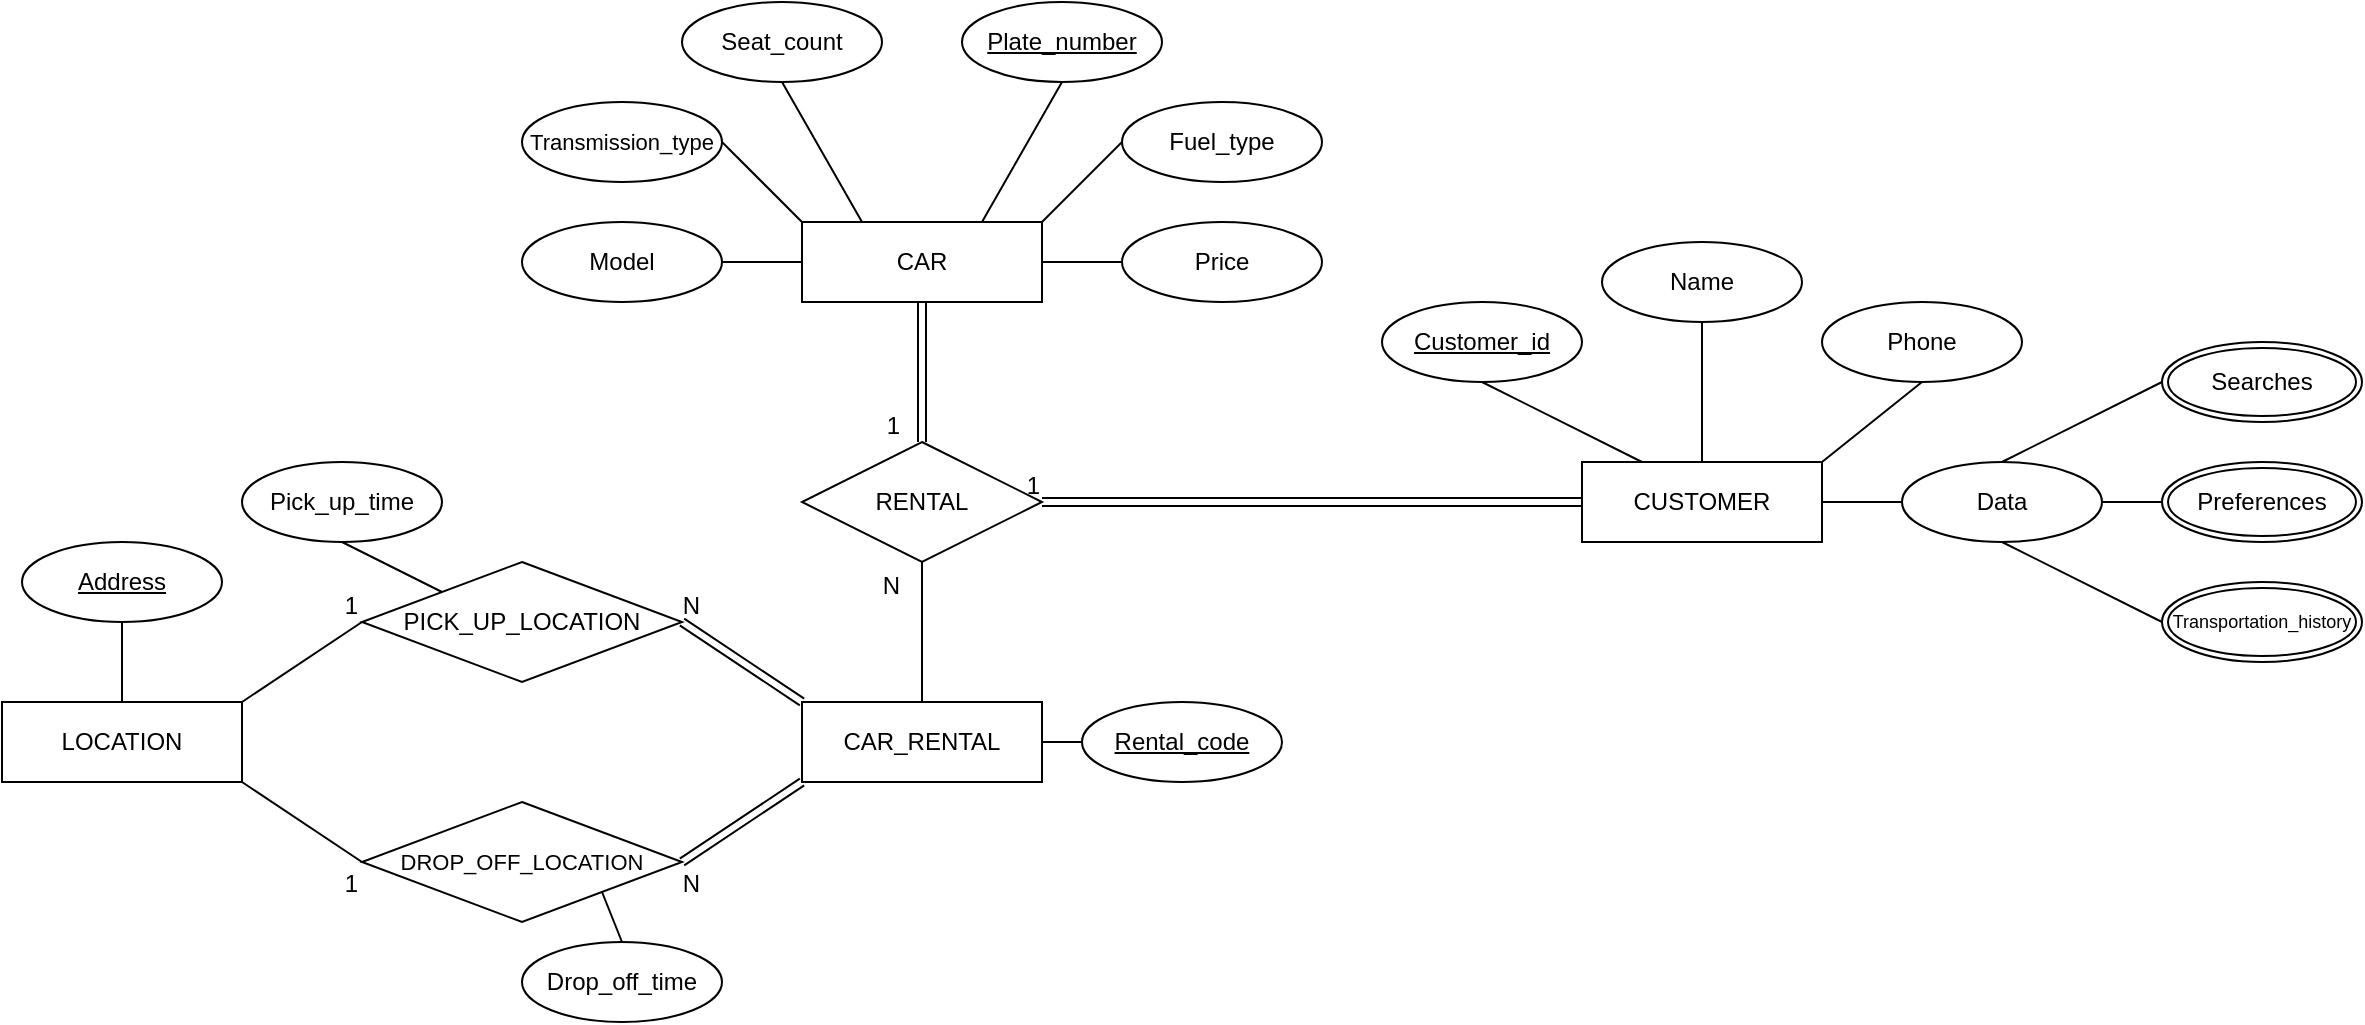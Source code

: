 <mxfile version="22.1.7" type="device">
  <diagram id="R2lEEEUBdFMjLlhIrx00" name="Page-1">
    <mxGraphModel dx="2234" dy="1990" grid="1" gridSize="10" guides="1" tooltips="1" connect="1" arrows="1" fold="1" page="0" pageScale="1" pageWidth="1100" pageHeight="850" background="none" math="0" shadow="0" extFonts="Permanent Marker^https://fonts.googleapis.com/css?family=Permanent+Marker">
      <root>
        <mxCell id="0" />
        <mxCell id="1" parent="0" />
        <mxCell id="6RxOzL9BOeaupxkpUc83-1" value="LOCATION" style="whiteSpace=wrap;html=1;align=center;" parent="1" vertex="1">
          <mxGeometry x="-520" y="-520" width="120" height="40" as="geometry" />
        </mxCell>
        <mxCell id="6RxOzL9BOeaupxkpUc83-3" value="PICK_UP_LOCATION" style="shape=rhombus;perimeter=rhombusPerimeter;whiteSpace=wrap;html=1;align=center;" parent="1" vertex="1">
          <mxGeometry x="-340" y="-590" width="160" height="60" as="geometry" />
        </mxCell>
        <mxCell id="6RxOzL9BOeaupxkpUc83-4" value="DROP_OFF_LOCATION" style="shape=rhombus;perimeter=rhombusPerimeter;whiteSpace=wrap;html=1;align=center;fontSize=11;" parent="1" vertex="1">
          <mxGeometry x="-340" y="-470" width="160" height="60" as="geometry" />
        </mxCell>
        <mxCell id="6RxOzL9BOeaupxkpUc83-5" value="Pick_up_time" style="ellipse;whiteSpace=wrap;html=1;align=center;" parent="1" vertex="1">
          <mxGeometry x="-400" y="-640" width="100" height="40" as="geometry" />
        </mxCell>
        <mxCell id="6RxOzL9BOeaupxkpUc83-6" value="Drop_off_time" style="ellipse;whiteSpace=wrap;html=1;align=center;" parent="1" vertex="1">
          <mxGeometry x="-260" y="-400" width="100" height="40" as="geometry" />
        </mxCell>
        <mxCell id="6RxOzL9BOeaupxkpUc83-7" value="" style="endArrow=none;html=1;rounded=0;exitX=1;exitY=1;exitDx=0;exitDy=0;entryX=0.5;entryY=0;entryDx=0;entryDy=0;" parent="1" source="6RxOzL9BOeaupxkpUc83-4" target="6RxOzL9BOeaupxkpUc83-6" edge="1">
          <mxGeometry relative="1" as="geometry">
            <mxPoint x="-110" y="-460" as="sourcePoint" />
            <mxPoint x="50" y="-460" as="targetPoint" />
          </mxGeometry>
        </mxCell>
        <mxCell id="6RxOzL9BOeaupxkpUc83-8" value="" style="endArrow=none;html=1;rounded=0;entryX=0;entryY=0;entryDx=0;entryDy=0;exitX=0.5;exitY=1;exitDx=0;exitDy=0;" parent="1" source="6RxOzL9BOeaupxkpUc83-5" target="6RxOzL9BOeaupxkpUc83-3" edge="1">
          <mxGeometry relative="1" as="geometry">
            <mxPoint x="-540" y="-590" as="sourcePoint" />
            <mxPoint x="-380" y="-590" as="targetPoint" />
          </mxGeometry>
        </mxCell>
        <mxCell id="6RxOzL9BOeaupxkpUc83-9" value="" style="endArrow=none;html=1;rounded=0;exitX=1;exitY=0;exitDx=0;exitDy=0;entryX=0;entryY=0.5;entryDx=0;entryDy=0;" parent="1" source="6RxOzL9BOeaupxkpUc83-1" target="6RxOzL9BOeaupxkpUc83-3" edge="1">
          <mxGeometry relative="1" as="geometry">
            <mxPoint x="-300" y="-510" as="sourcePoint" />
            <mxPoint x="-140" y="-510" as="targetPoint" />
          </mxGeometry>
        </mxCell>
        <mxCell id="6RxOzL9BOeaupxkpUc83-10" value="1" style="resizable=0;html=1;whiteSpace=wrap;align=right;verticalAlign=bottom;" parent="6RxOzL9BOeaupxkpUc83-9" connectable="0" vertex="1">
          <mxGeometry x="1" relative="1" as="geometry" />
        </mxCell>
        <mxCell id="6RxOzL9BOeaupxkpUc83-11" value="" style="endArrow=none;html=1;rounded=0;exitX=1;exitY=1;exitDx=0;exitDy=0;entryX=0;entryY=0.5;entryDx=0;entryDy=0;" parent="1" source="6RxOzL9BOeaupxkpUc83-1" target="6RxOzL9BOeaupxkpUc83-4" edge="1">
          <mxGeometry relative="1" as="geometry">
            <mxPoint x="-300" y="-510" as="sourcePoint" />
            <mxPoint x="-140" y="-510" as="targetPoint" />
          </mxGeometry>
        </mxCell>
        <mxCell id="6RxOzL9BOeaupxkpUc83-12" value="1" style="resizable=0;html=1;whiteSpace=wrap;align=right;verticalAlign=bottom;" parent="6RxOzL9BOeaupxkpUc83-11" connectable="0" vertex="1">
          <mxGeometry x="1" relative="1" as="geometry">
            <mxPoint y="20" as="offset" />
          </mxGeometry>
        </mxCell>
        <mxCell id="6RxOzL9BOeaupxkpUc83-13" value="" style="shape=link;html=1;rounded=0;exitX=0;exitY=0;exitDx=0;exitDy=0;entryX=1;entryY=0.5;entryDx=0;entryDy=0;" parent="1" target="6RxOzL9BOeaupxkpUc83-3" edge="1">
          <mxGeometry relative="1" as="geometry">
            <mxPoint x="-120" y="-520" as="sourcePoint" />
            <mxPoint x="-140" y="-510" as="targetPoint" />
          </mxGeometry>
        </mxCell>
        <mxCell id="6RxOzL9BOeaupxkpUc83-14" value="N" style="resizable=0;html=1;whiteSpace=wrap;align=right;verticalAlign=bottom;" parent="6RxOzL9BOeaupxkpUc83-13" connectable="0" vertex="1">
          <mxGeometry x="1" relative="1" as="geometry">
            <mxPoint x="10" as="offset" />
          </mxGeometry>
        </mxCell>
        <mxCell id="6RxOzL9BOeaupxkpUc83-15" value="" style="shape=link;html=1;rounded=0;entryX=1;entryY=0.5;entryDx=0;entryDy=0;exitX=0;exitY=1;exitDx=0;exitDy=0;" parent="1" target="6RxOzL9BOeaupxkpUc83-4" edge="1">
          <mxGeometry relative="1" as="geometry">
            <mxPoint x="-120" y="-480" as="sourcePoint" />
            <mxPoint x="-140" y="-510" as="targetPoint" />
          </mxGeometry>
        </mxCell>
        <mxCell id="6RxOzL9BOeaupxkpUc83-16" value="N" style="resizable=0;html=1;whiteSpace=wrap;align=right;verticalAlign=bottom;" parent="6RxOzL9BOeaupxkpUc83-15" connectable="0" vertex="1">
          <mxGeometry x="1" relative="1" as="geometry">
            <mxPoint x="10" y="20" as="offset" />
          </mxGeometry>
        </mxCell>
        <mxCell id="6RxOzL9BOeaupxkpUc83-17" value="Address" style="ellipse;whiteSpace=wrap;html=1;align=center;fontStyle=4;" parent="1" vertex="1">
          <mxGeometry x="-510" y="-600" width="100" height="40" as="geometry" />
        </mxCell>
        <mxCell id="6RxOzL9BOeaupxkpUc83-20" value="" style="endArrow=none;html=1;rounded=0;exitX=0.5;exitY=1;exitDx=0;exitDy=0;entryX=0.5;entryY=0;entryDx=0;entryDy=0;" parent="1" source="6RxOzL9BOeaupxkpUc83-17" target="6RxOzL9BOeaupxkpUc83-1" edge="1">
          <mxGeometry relative="1" as="geometry">
            <mxPoint x="-470" y="-550" as="sourcePoint" />
            <mxPoint x="-540" y="-540" as="targetPoint" />
          </mxGeometry>
        </mxCell>
        <mxCell id="6RxOzL9BOeaupxkpUc83-22" value="CAR_RENTAL" style="whiteSpace=wrap;html=1;align=center;" parent="1" vertex="1">
          <mxGeometry x="-120" y="-520" width="120" height="40" as="geometry" />
        </mxCell>
        <mxCell id="6RxOzL9BOeaupxkpUc83-23" value="Rental_code" style="ellipse;whiteSpace=wrap;html=1;align=center;fontStyle=4;" parent="1" vertex="1">
          <mxGeometry x="20" y="-520" width="100" height="40" as="geometry" />
        </mxCell>
        <mxCell id="6RxOzL9BOeaupxkpUc83-24" value="" style="endArrow=none;html=1;rounded=0;entryX=0;entryY=0.5;entryDx=0;entryDy=0;exitX=1;exitY=0.5;exitDx=0;exitDy=0;" parent="1" source="6RxOzL9BOeaupxkpUc83-22" target="6RxOzL9BOeaupxkpUc83-23" edge="1">
          <mxGeometry relative="1" as="geometry">
            <mxPoint x="90" y="-560" as="sourcePoint" />
            <mxPoint x="250" y="-560" as="targetPoint" />
          </mxGeometry>
        </mxCell>
        <mxCell id="6RxOzL9BOeaupxkpUc83-31" value="CAR" style="whiteSpace=wrap;html=1;align=center;" parent="1" vertex="1">
          <mxGeometry x="-120" y="-760" width="120" height="40" as="geometry" />
        </mxCell>
        <mxCell id="6RxOzL9BOeaupxkpUc83-32" value="RENTAL" style="shape=rhombus;perimeter=rhombusPerimeter;whiteSpace=wrap;html=1;align=center;" parent="1" vertex="1">
          <mxGeometry x="-120" y="-650" width="120" height="60" as="geometry" />
        </mxCell>
        <mxCell id="6RxOzL9BOeaupxkpUc83-37" value="Plate_number" style="ellipse;whiteSpace=wrap;html=1;align=center;fontStyle=4;" parent="1" vertex="1">
          <mxGeometry x="-40" y="-870" width="100" height="40" as="geometry" />
        </mxCell>
        <mxCell id="6RxOzL9BOeaupxkpUc83-38" value="" style="endArrow=none;html=1;rounded=0;entryX=0.5;entryY=1;entryDx=0;entryDy=0;exitX=0.75;exitY=0;exitDx=0;exitDy=0;" parent="1" source="6RxOzL9BOeaupxkpUc83-31" target="6RxOzL9BOeaupxkpUc83-37" edge="1">
          <mxGeometry relative="1" as="geometry">
            <mxPoint x="-60" y="-760" as="sourcePoint" />
            <mxPoint x="80" y="-660" as="targetPoint" />
          </mxGeometry>
        </mxCell>
        <mxCell id="6RxOzL9BOeaupxkpUc83-48" value="Price" style="ellipse;whiteSpace=wrap;html=1;align=center;" parent="1" vertex="1">
          <mxGeometry x="40" y="-760" width="100" height="40" as="geometry" />
        </mxCell>
        <mxCell id="6RxOzL9BOeaupxkpUc83-49" value="" style="endArrow=none;html=1;rounded=0;entryX=0;entryY=0.5;entryDx=0;entryDy=0;exitX=1;exitY=0.5;exitDx=0;exitDy=0;" parent="1" source="6RxOzL9BOeaupxkpUc83-31" target="6RxOzL9BOeaupxkpUc83-48" edge="1">
          <mxGeometry relative="1" as="geometry">
            <mxPoint x="-80" y="-650" as="sourcePoint" />
            <mxPoint x="80" y="-650" as="targetPoint" />
          </mxGeometry>
        </mxCell>
        <mxCell id="6RxOzL9BOeaupxkpUc83-50" value="CUSTOMER" style="whiteSpace=wrap;html=1;align=center;" parent="1" vertex="1">
          <mxGeometry x="270" y="-640" width="120" height="40" as="geometry" />
        </mxCell>
        <mxCell id="6RxOzL9BOeaupxkpUc83-55" value="Customer_id" style="ellipse;whiteSpace=wrap;html=1;align=center;fontStyle=4;" parent="1" vertex="1">
          <mxGeometry x="170" y="-720" width="100" height="40" as="geometry" />
        </mxCell>
        <mxCell id="6RxOzL9BOeaupxkpUc83-56" value="Name" style="ellipse;whiteSpace=wrap;html=1;align=center;" parent="1" vertex="1">
          <mxGeometry x="280" y="-750" width="100" height="40" as="geometry" />
        </mxCell>
        <mxCell id="6RxOzL9BOeaupxkpUc83-57" value="Data" style="ellipse;whiteSpace=wrap;html=1;align=center;" parent="1" vertex="1">
          <mxGeometry x="430" y="-640" width="100" height="40" as="geometry" />
        </mxCell>
        <mxCell id="6RxOzL9BOeaupxkpUc83-59" value="" style="endArrow=none;html=1;rounded=0;entryX=1;entryY=0.5;entryDx=0;entryDy=0;exitX=0;exitY=0.5;exitDx=0;exitDy=0;" parent="1" source="6RxOzL9BOeaupxkpUc83-57" target="6RxOzL9BOeaupxkpUc83-50" edge="1">
          <mxGeometry relative="1" as="geometry">
            <mxPoint x="295" y="-665" as="sourcePoint" />
            <mxPoint x="455" y="-665" as="targetPoint" />
          </mxGeometry>
        </mxCell>
        <mxCell id="6RxOzL9BOeaupxkpUc83-60" value="" style="endArrow=none;html=1;rounded=0;entryX=0.5;entryY=1;entryDx=0;entryDy=0;exitX=0;exitY=0.5;exitDx=0;exitDy=0;" parent="1" source="6RxOzL9BOeaupxkpUc83-64" target="6RxOzL9BOeaupxkpUc83-57" edge="1">
          <mxGeometry relative="1" as="geometry">
            <mxPoint x="615" y="-605" as="sourcePoint" />
            <mxPoint x="645" y="-675" as="targetPoint" />
          </mxGeometry>
        </mxCell>
        <mxCell id="6RxOzL9BOeaupxkpUc83-61" value="" style="endArrow=none;html=1;rounded=0;exitX=0;exitY=0.5;exitDx=0;exitDy=0;entryX=1;entryY=0.5;entryDx=0;entryDy=0;" parent="1" source="6RxOzL9BOeaupxkpUc83-63" target="6RxOzL9BOeaupxkpUc83-57" edge="1">
          <mxGeometry relative="1" as="geometry">
            <mxPoint x="685" y="-575" as="sourcePoint" />
            <mxPoint x="525" y="-605" as="targetPoint" />
          </mxGeometry>
        </mxCell>
        <mxCell id="6RxOzL9BOeaupxkpUc83-62" value="" style="endArrow=none;html=1;rounded=0;entryX=0.5;entryY=0;entryDx=0;entryDy=0;exitX=0;exitY=0.5;exitDx=0;exitDy=0;" parent="1" source="6RxOzL9BOeaupxkpUc83-65" target="6RxOzL9BOeaupxkpUc83-57" edge="1">
          <mxGeometry relative="1" as="geometry">
            <mxPoint x="755.0" y="-595" as="sourcePoint" />
            <mxPoint x="645" y="-675" as="targetPoint" />
          </mxGeometry>
        </mxCell>
        <mxCell id="6RxOzL9BOeaupxkpUc83-63" value="Preferences" style="ellipse;shape=doubleEllipse;margin=3;whiteSpace=wrap;html=1;align=center;" parent="1" vertex="1">
          <mxGeometry x="560" y="-640" width="100" height="40" as="geometry" />
        </mxCell>
        <mxCell id="6RxOzL9BOeaupxkpUc83-64" value="Transportation_history" style="ellipse;shape=doubleEllipse;margin=3;whiteSpace=wrap;html=1;align=center;fontSize=9;" parent="1" vertex="1">
          <mxGeometry x="560" y="-580" width="100" height="40" as="geometry" />
        </mxCell>
        <mxCell id="6RxOzL9BOeaupxkpUc83-65" value="Searches" style="ellipse;shape=doubleEllipse;margin=3;whiteSpace=wrap;html=1;align=center;" parent="1" vertex="1">
          <mxGeometry x="560" y="-700" width="100" height="40" as="geometry" />
        </mxCell>
        <mxCell id="6RxOzL9BOeaupxkpUc83-66" value="" style="endArrow=none;html=1;rounded=0;entryX=0.5;entryY=1;entryDx=0;entryDy=0;exitX=0.5;exitY=0;exitDx=0;exitDy=0;" parent="1" source="6RxOzL9BOeaupxkpUc83-50" target="6RxOzL9BOeaupxkpUc83-56" edge="1">
          <mxGeometry relative="1" as="geometry">
            <mxPoint x="275" y="-625" as="sourcePoint" />
            <mxPoint x="435" y="-625" as="targetPoint" />
          </mxGeometry>
        </mxCell>
        <mxCell id="6RxOzL9BOeaupxkpUc83-67" value="Phone" style="ellipse;whiteSpace=wrap;html=1;align=center;" parent="1" vertex="1">
          <mxGeometry x="390" y="-720" width="100" height="40" as="geometry" />
        </mxCell>
        <mxCell id="6RxOzL9BOeaupxkpUc83-68" value="" style="endArrow=none;html=1;rounded=0;entryX=0.5;entryY=1;entryDx=0;entryDy=0;exitX=1;exitY=0;exitDx=0;exitDy=0;" parent="1" source="6RxOzL9BOeaupxkpUc83-50" target="6RxOzL9BOeaupxkpUc83-67" edge="1">
          <mxGeometry relative="1" as="geometry">
            <mxPoint x="355" y="-735" as="sourcePoint" />
            <mxPoint x="515" y="-735" as="targetPoint" />
          </mxGeometry>
        </mxCell>
        <mxCell id="6RxOzL9BOeaupxkpUc83-74" value="Model" style="ellipse;whiteSpace=wrap;html=1;align=center;" parent="1" vertex="1">
          <mxGeometry x="-260" y="-760" width="100" height="40" as="geometry" />
        </mxCell>
        <mxCell id="6RxOzL9BOeaupxkpUc83-75" value="" style="endArrow=none;html=1;rounded=0;exitX=1;exitY=0.5;exitDx=0;exitDy=0;entryX=0;entryY=0.5;entryDx=0;entryDy=0;" parent="1" source="6RxOzL9BOeaupxkpUc83-74" target="6RxOzL9BOeaupxkpUc83-31" edge="1">
          <mxGeometry relative="1" as="geometry">
            <mxPoint x="-120" y="-580" as="sourcePoint" />
            <mxPoint x="40" y="-580" as="targetPoint" />
          </mxGeometry>
        </mxCell>
        <mxCell id="6RxOzL9BOeaupxkpUc83-76" value="Transmission_type" style="ellipse;whiteSpace=wrap;html=1;align=center;fontSize=11;" parent="1" vertex="1">
          <mxGeometry x="-260" y="-820" width="100" height="40" as="geometry" />
        </mxCell>
        <mxCell id="6RxOzL9BOeaupxkpUc83-77" value="" style="endArrow=none;html=1;rounded=0;exitX=1;exitY=0.5;exitDx=0;exitDy=0;entryX=0;entryY=0;entryDx=0;entryDy=0;" parent="1" source="6RxOzL9BOeaupxkpUc83-76" target="6RxOzL9BOeaupxkpUc83-31" edge="1">
          <mxGeometry relative="1" as="geometry">
            <mxPoint x="-120" y="-775.91" as="sourcePoint" />
            <mxPoint x="40" y="-775.91" as="targetPoint" />
          </mxGeometry>
        </mxCell>
        <mxCell id="6RxOzL9BOeaupxkpUc83-78" value="Fuel_type" style="ellipse;whiteSpace=wrap;html=1;align=center;" parent="1" vertex="1">
          <mxGeometry x="40" y="-820" width="100" height="40" as="geometry" />
        </mxCell>
        <mxCell id="6RxOzL9BOeaupxkpUc83-79" value="" style="endArrow=none;html=1;rounded=0;entryX=0;entryY=0.5;entryDx=0;entryDy=0;exitX=1;exitY=0;exitDx=0;exitDy=0;" parent="1" source="6RxOzL9BOeaupxkpUc83-31" target="6RxOzL9BOeaupxkpUc83-78" edge="1">
          <mxGeometry relative="1" as="geometry">
            <mxPoint x="-120" y="-760" as="sourcePoint" />
            <mxPoint x="40" y="-760" as="targetPoint" />
          </mxGeometry>
        </mxCell>
        <mxCell id="6RxOzL9BOeaupxkpUc83-82" value="Seat_count" style="ellipse;whiteSpace=wrap;html=1;align=center;" parent="1" vertex="1">
          <mxGeometry x="-180" y="-870" width="100" height="40" as="geometry" />
        </mxCell>
        <mxCell id="6RxOzL9BOeaupxkpUc83-83" value="" style="endArrow=none;html=1;rounded=0;exitX=0.5;exitY=1;exitDx=0;exitDy=0;entryX=0.25;entryY=0;entryDx=0;entryDy=0;" parent="1" source="6RxOzL9BOeaupxkpUc83-82" target="6RxOzL9BOeaupxkpUc83-31" edge="1">
          <mxGeometry relative="1" as="geometry">
            <mxPoint x="-100" y="-850" as="sourcePoint" />
            <mxPoint x="60" y="-850" as="targetPoint" />
          </mxGeometry>
        </mxCell>
        <mxCell id="EFQddu91j1WqzmQ2Kcx1-6" value="" style="shape=link;html=1;rounded=0;entryX=1;entryY=0.5;entryDx=0;entryDy=0;exitX=0;exitY=0.5;exitDx=0;exitDy=0;" parent="1" source="6RxOzL9BOeaupxkpUc83-50" target="6RxOzL9BOeaupxkpUc83-32" edge="1">
          <mxGeometry relative="1" as="geometry">
            <mxPoint x="170" y="-680" as="sourcePoint" />
            <mxPoint x="180" y="-620" as="targetPoint" />
          </mxGeometry>
        </mxCell>
        <mxCell id="EFQddu91j1WqzmQ2Kcx1-7" value="1" style="resizable=0;html=1;whiteSpace=wrap;align=right;verticalAlign=bottom;" parent="EFQddu91j1WqzmQ2Kcx1-6" connectable="0" vertex="1">
          <mxGeometry x="1" relative="1" as="geometry" />
        </mxCell>
        <mxCell id="EFQddu91j1WqzmQ2Kcx1-8" value="" style="endArrow=none;html=1;rounded=0;entryX=0.25;entryY=0;entryDx=0;entryDy=0;exitX=0.5;exitY=1;exitDx=0;exitDy=0;" parent="1" source="6RxOzL9BOeaupxkpUc83-55" target="6RxOzL9BOeaupxkpUc83-50" edge="1">
          <mxGeometry relative="1" as="geometry">
            <mxPoint x="120" y="-670" as="sourcePoint" />
            <mxPoint x="280" y="-670" as="targetPoint" />
          </mxGeometry>
        </mxCell>
        <mxCell id="LnnhgR0qBWoeWEHa4Xs5-1" value="" style="shape=link;html=1;rounded=0;exitX=0.5;exitY=1;exitDx=0;exitDy=0;entryX=0.5;entryY=0;entryDx=0;entryDy=0;" edge="1" parent="1" source="6RxOzL9BOeaupxkpUc83-31" target="6RxOzL9BOeaupxkpUc83-32">
          <mxGeometry relative="1" as="geometry">
            <mxPoint y="-670" as="sourcePoint" />
            <mxPoint x="160" y="-670" as="targetPoint" />
          </mxGeometry>
        </mxCell>
        <mxCell id="LnnhgR0qBWoeWEHa4Xs5-2" value="1" style="resizable=0;html=1;whiteSpace=wrap;align=right;verticalAlign=bottom;" connectable="0" vertex="1" parent="LnnhgR0qBWoeWEHa4Xs5-1">
          <mxGeometry x="1" relative="1" as="geometry">
            <mxPoint x="-10" as="offset" />
          </mxGeometry>
        </mxCell>
        <mxCell id="LnnhgR0qBWoeWEHa4Xs5-4" value="" style="endArrow=none;html=1;rounded=0;entryX=0.5;entryY=1;entryDx=0;entryDy=0;exitX=0.5;exitY=0;exitDx=0;exitDy=0;" edge="1" parent="1" source="6RxOzL9BOeaupxkpUc83-22" target="6RxOzL9BOeaupxkpUc83-32">
          <mxGeometry relative="1" as="geometry">
            <mxPoint x="-40" y="-540" as="sourcePoint" />
            <mxPoint x="120" y="-540" as="targetPoint" />
          </mxGeometry>
        </mxCell>
        <mxCell id="LnnhgR0qBWoeWEHa4Xs5-5" value="N" style="resizable=0;html=1;whiteSpace=wrap;align=right;verticalAlign=bottom;" connectable="0" vertex="1" parent="LnnhgR0qBWoeWEHa4Xs5-4">
          <mxGeometry x="1" relative="1" as="geometry">
            <mxPoint x="-10" y="20" as="offset" />
          </mxGeometry>
        </mxCell>
      </root>
    </mxGraphModel>
  </diagram>
</mxfile>
